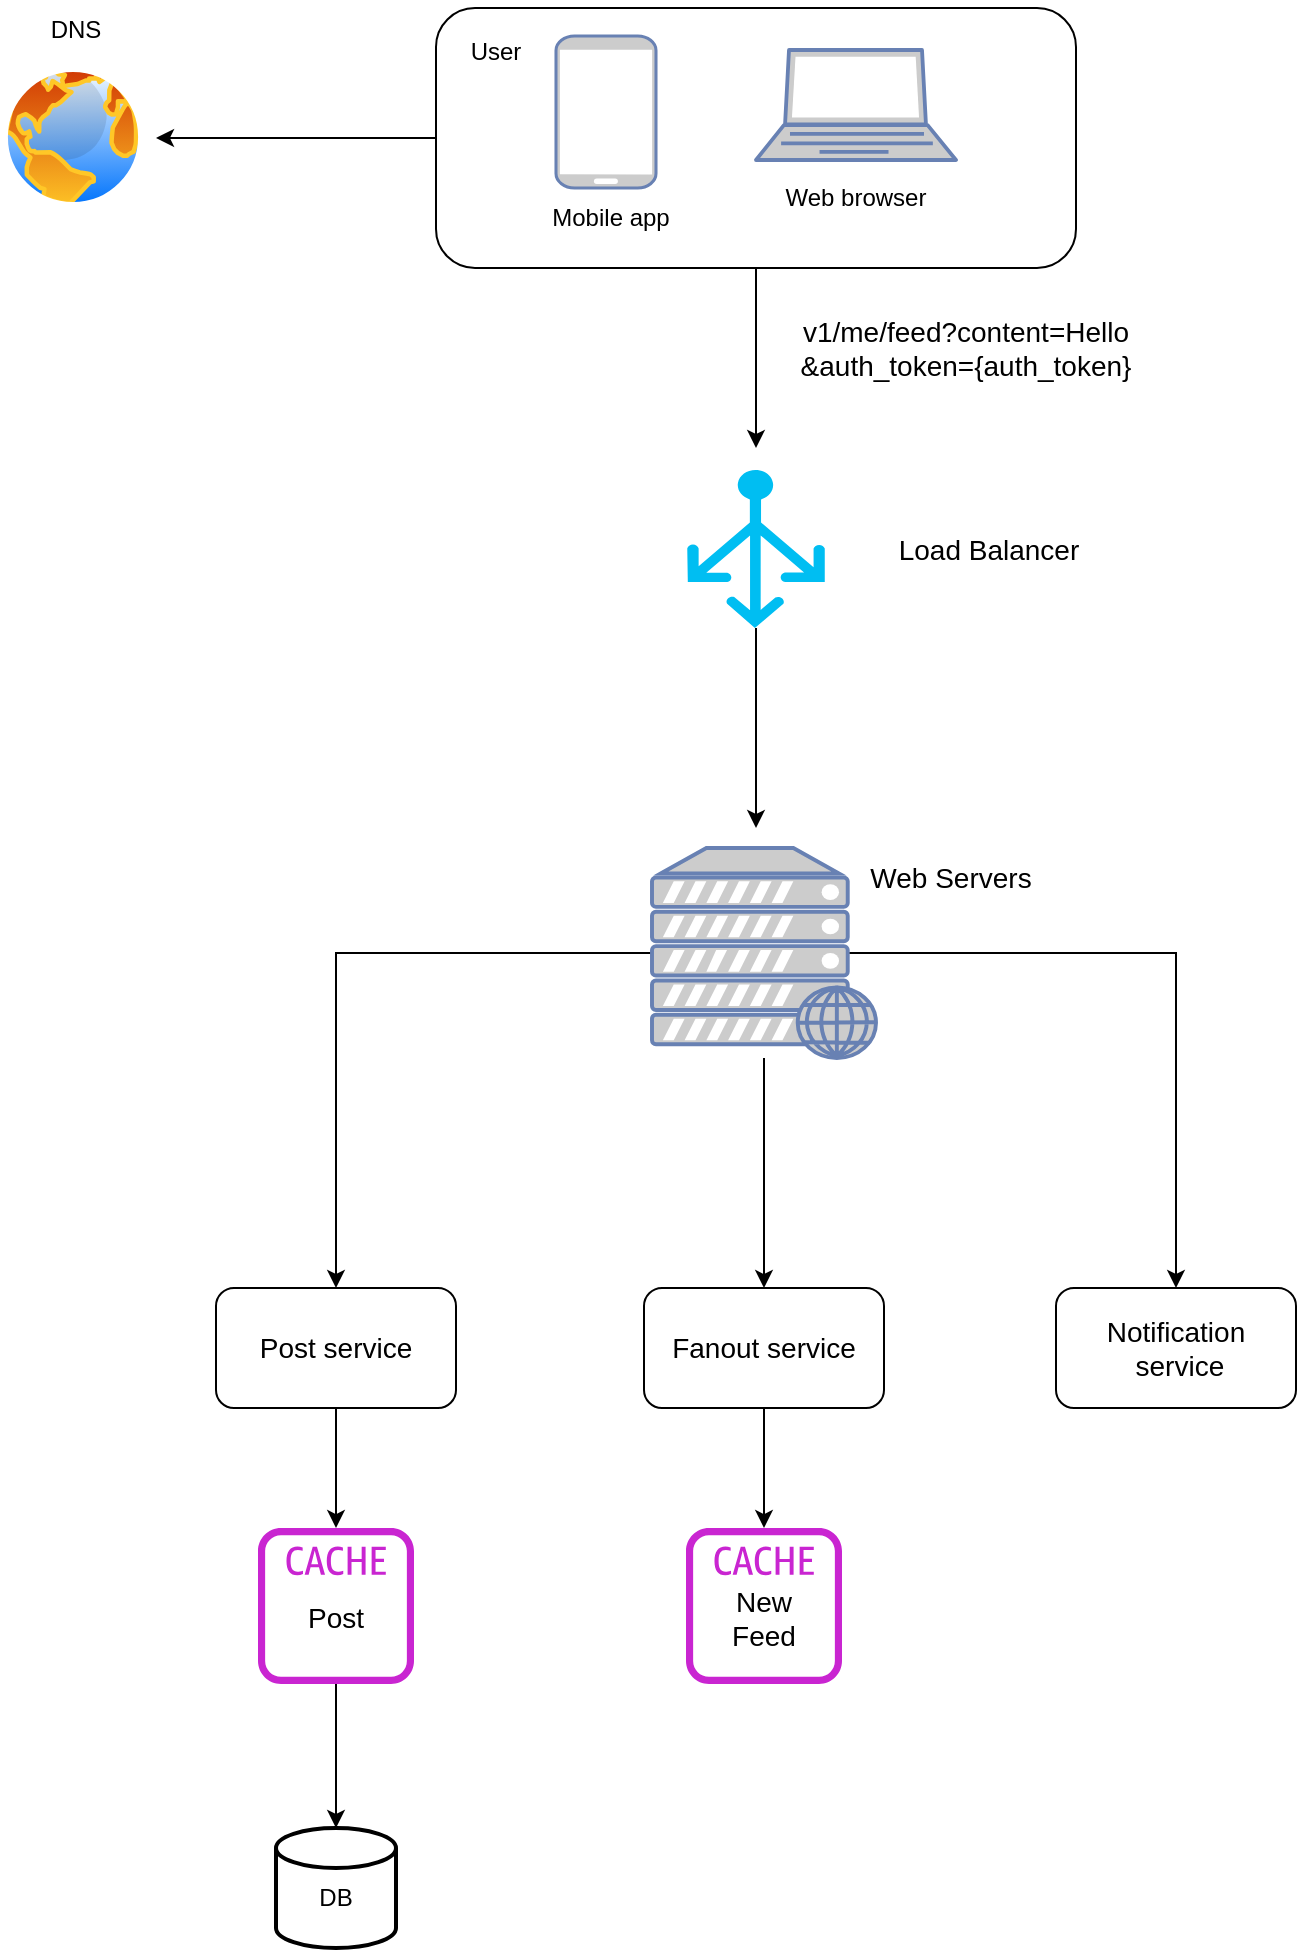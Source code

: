 <mxfile version="24.7.8">
  <diagram name="Page-1" id="NcLdYSK9F5F5aiknCc2m">
    <mxGraphModel dx="1194" dy="739" grid="1" gridSize="10" guides="1" tooltips="1" connect="1" arrows="1" fold="1" page="1" pageScale="1" pageWidth="827" pageHeight="1169" math="0" shadow="0">
      <root>
        <mxCell id="0" />
        <mxCell id="1" parent="0" />
        <mxCell id="2vCPaK8wBtJhJOKpyVR7-1" value="" style="image;aspect=fixed;perimeter=ellipsePerimeter;html=1;align=center;shadow=0;dashed=0;spacingTop=3;image=img/lib/active_directory/internet_globe.svg;" vertex="1" parent="1">
          <mxGeometry x="62" y="108" width="73" height="73" as="geometry" />
        </mxCell>
        <mxCell id="2vCPaK8wBtJhJOKpyVR7-2" value="DNS" style="text;html=1;align=center;verticalAlign=middle;whiteSpace=wrap;rounded=0;" vertex="1" parent="1">
          <mxGeometry x="70" y="76" width="60" height="30" as="geometry" />
        </mxCell>
        <mxCell id="2vCPaK8wBtJhJOKpyVR7-11" style="edgeStyle=orthogonalEdgeStyle;rounded=0;orthogonalLoop=1;jettySize=auto;html=1;" edge="1" parent="1" source="2vCPaK8wBtJhJOKpyVR7-3">
          <mxGeometry relative="1" as="geometry">
            <mxPoint x="140" y="145" as="targetPoint" />
          </mxGeometry>
        </mxCell>
        <mxCell id="2vCPaK8wBtJhJOKpyVR7-13" style="edgeStyle=orthogonalEdgeStyle;rounded=0;orthogonalLoop=1;jettySize=auto;html=1;" edge="1" parent="1" source="2vCPaK8wBtJhJOKpyVR7-3">
          <mxGeometry relative="1" as="geometry">
            <mxPoint x="440" y="300" as="targetPoint" />
          </mxGeometry>
        </mxCell>
        <mxCell id="2vCPaK8wBtJhJOKpyVR7-3" value="" style="rounded=1;whiteSpace=wrap;html=1;" vertex="1" parent="1">
          <mxGeometry x="280" y="80" width="320" height="130" as="geometry" />
        </mxCell>
        <mxCell id="2vCPaK8wBtJhJOKpyVR7-6" value="" style="fontColor=#0066CC;verticalAlign=top;verticalLabelPosition=bottom;labelPosition=center;align=center;html=1;outlineConnect=0;fillColor=#CCCCCC;strokeColor=#6881B3;gradientColor=none;gradientDirection=north;strokeWidth=2;shape=mxgraph.networks.mobile;" vertex="1" parent="1">
          <mxGeometry x="340" y="94" width="50" height="76" as="geometry" />
        </mxCell>
        <mxCell id="2vCPaK8wBtJhJOKpyVR7-7" value="" style="fontColor=#0066CC;verticalAlign=top;verticalLabelPosition=bottom;labelPosition=center;align=center;html=1;outlineConnect=0;fillColor=#CCCCCC;strokeColor=#6881B3;gradientColor=none;gradientDirection=north;strokeWidth=2;shape=mxgraph.networks.laptop;" vertex="1" parent="1">
          <mxGeometry x="440" y="101" width="100" height="55" as="geometry" />
        </mxCell>
        <mxCell id="2vCPaK8wBtJhJOKpyVR7-8" value="Mobile app" style="text;html=1;align=center;verticalAlign=middle;whiteSpace=wrap;rounded=0;" vertex="1" parent="1">
          <mxGeometry x="335" y="170" width="65" height="30" as="geometry" />
        </mxCell>
        <mxCell id="2vCPaK8wBtJhJOKpyVR7-9" value="Web browser" style="text;html=1;align=center;verticalAlign=middle;whiteSpace=wrap;rounded=0;" vertex="1" parent="1">
          <mxGeometry x="440" y="160" width="100" height="30" as="geometry" />
        </mxCell>
        <mxCell id="2vCPaK8wBtJhJOKpyVR7-10" value="User" style="text;html=1;align=center;verticalAlign=middle;whiteSpace=wrap;rounded=0;" vertex="1" parent="1">
          <mxGeometry x="280" y="87" width="60" height="30" as="geometry" />
        </mxCell>
        <mxCell id="2vCPaK8wBtJhJOKpyVR7-17" style="edgeStyle=orthogonalEdgeStyle;rounded=0;orthogonalLoop=1;jettySize=auto;html=1;" edge="1" parent="1" source="2vCPaK8wBtJhJOKpyVR7-12">
          <mxGeometry relative="1" as="geometry">
            <mxPoint x="440.005" y="490" as="targetPoint" />
          </mxGeometry>
        </mxCell>
        <mxCell id="2vCPaK8wBtJhJOKpyVR7-12" value="" style="verticalLabelPosition=bottom;html=1;verticalAlign=top;align=center;strokeColor=none;fillColor=#00BEF2;shape=mxgraph.azure.load_balancer_generic;pointerEvents=1;" vertex="1" parent="1">
          <mxGeometry x="405.63" y="311" width="68.75" height="79" as="geometry" />
        </mxCell>
        <mxCell id="2vCPaK8wBtJhJOKpyVR7-14" value="&lt;font style=&quot;font-size: 14px;&quot;&gt;v1/me/feed?content=Hello&lt;br&gt;&amp;amp;auth_token={auth_token}&lt;/font&gt;" style="text;html=1;align=center;verticalAlign=middle;whiteSpace=wrap;rounded=0;" vertex="1" parent="1">
          <mxGeometry x="450" y="220" width="190" height="60" as="geometry" />
        </mxCell>
        <mxCell id="2vCPaK8wBtJhJOKpyVR7-23" style="edgeStyle=orthogonalEdgeStyle;rounded=0;orthogonalLoop=1;jettySize=auto;html=1;entryX=0.5;entryY=0;entryDx=0;entryDy=0;" edge="1" parent="1" source="2vCPaK8wBtJhJOKpyVR7-16" target="2vCPaK8wBtJhJOKpyVR7-20">
          <mxGeometry relative="1" as="geometry" />
        </mxCell>
        <mxCell id="2vCPaK8wBtJhJOKpyVR7-24" style="edgeStyle=orthogonalEdgeStyle;rounded=0;orthogonalLoop=1;jettySize=auto;html=1;entryX=0.5;entryY=0;entryDx=0;entryDy=0;exitX=0.88;exitY=0.5;exitDx=0;exitDy=0;exitPerimeter=0;" edge="1" parent="1" source="2vCPaK8wBtJhJOKpyVR7-16" target="2vCPaK8wBtJhJOKpyVR7-22">
          <mxGeometry relative="1" as="geometry" />
        </mxCell>
        <mxCell id="2vCPaK8wBtJhJOKpyVR7-31" style="edgeStyle=orthogonalEdgeStyle;rounded=0;orthogonalLoop=1;jettySize=auto;html=1;entryX=0.5;entryY=0;entryDx=0;entryDy=0;" edge="1" parent="1" source="2vCPaK8wBtJhJOKpyVR7-16" target="2vCPaK8wBtJhJOKpyVR7-21">
          <mxGeometry relative="1" as="geometry">
            <mxPoint x="444" y="710" as="targetPoint" />
          </mxGeometry>
        </mxCell>
        <mxCell id="2vCPaK8wBtJhJOKpyVR7-16" value="" style="fontColor=#0066CC;verticalAlign=top;verticalLabelPosition=bottom;labelPosition=center;align=center;html=1;outlineConnect=0;fillColor=#CCCCCC;strokeColor=#6881B3;gradientColor=none;gradientDirection=north;strokeWidth=2;shape=mxgraph.networks.web_server;" vertex="1" parent="1">
          <mxGeometry x="388" y="500" width="112" height="105" as="geometry" />
        </mxCell>
        <mxCell id="2vCPaK8wBtJhJOKpyVR7-18" value="&lt;font style=&quot;font-size: 14px;&quot;&gt;Load Balancer&lt;/font&gt;" style="text;html=1;align=center;verticalAlign=middle;whiteSpace=wrap;rounded=0;" vertex="1" parent="1">
          <mxGeometry x="493" y="335.5" width="127" height="30" as="geometry" />
        </mxCell>
        <mxCell id="2vCPaK8wBtJhJOKpyVR7-19" value="&lt;font style=&quot;font-size: 14px;&quot;&gt;Web Servers&lt;/font&gt;" style="text;html=1;align=center;verticalAlign=middle;whiteSpace=wrap;rounded=0;" vertex="1" parent="1">
          <mxGeometry x="474.38" y="500" width="127" height="30" as="geometry" />
        </mxCell>
        <mxCell id="2vCPaK8wBtJhJOKpyVR7-27" style="edgeStyle=orthogonalEdgeStyle;rounded=0;orthogonalLoop=1;jettySize=auto;html=1;" edge="1" parent="1" source="2vCPaK8wBtJhJOKpyVR7-20" target="2vCPaK8wBtJhJOKpyVR7-26">
          <mxGeometry relative="1" as="geometry" />
        </mxCell>
        <mxCell id="2vCPaK8wBtJhJOKpyVR7-20" value="&lt;font style=&quot;font-size: 14px;&quot;&gt;Post service&lt;/font&gt;" style="rounded=1;whiteSpace=wrap;html=1;" vertex="1" parent="1">
          <mxGeometry x="170" y="720" width="120" height="60" as="geometry" />
        </mxCell>
        <mxCell id="2vCPaK8wBtJhJOKpyVR7-34" style="edgeStyle=orthogonalEdgeStyle;rounded=0;orthogonalLoop=1;jettySize=auto;html=1;" edge="1" parent="1" source="2vCPaK8wBtJhJOKpyVR7-21" target="2vCPaK8wBtJhJOKpyVR7-29">
          <mxGeometry relative="1" as="geometry" />
        </mxCell>
        <mxCell id="2vCPaK8wBtJhJOKpyVR7-21" value="&lt;font style=&quot;font-size: 14px;&quot;&gt;Fanout service&lt;/font&gt;" style="rounded=1;whiteSpace=wrap;html=1;" vertex="1" parent="1">
          <mxGeometry x="384" y="720" width="120" height="60" as="geometry" />
        </mxCell>
        <mxCell id="2vCPaK8wBtJhJOKpyVR7-22" value="&lt;font style=&quot;font-size: 14px;&quot;&gt;Notification&lt;/font&gt;&lt;div&gt;&lt;font style=&quot;font-size: 14px;&quot;&gt;&amp;nbsp;service&lt;/font&gt;&lt;/div&gt;" style="rounded=1;whiteSpace=wrap;html=1;" vertex="1" parent="1">
          <mxGeometry x="590" y="720" width="120" height="60" as="geometry" />
        </mxCell>
        <mxCell id="2vCPaK8wBtJhJOKpyVR7-26" value="" style="sketch=0;outlineConnect=0;fontColor=#232F3E;gradientColor=none;fillColor=#C925D1;strokeColor=none;dashed=0;verticalLabelPosition=bottom;verticalAlign=top;align=center;html=1;fontSize=12;fontStyle=0;aspect=fixed;pointerEvents=1;shape=mxgraph.aws4.cache_node;" vertex="1" parent="1">
          <mxGeometry x="191" y="840" width="78" height="78" as="geometry" />
        </mxCell>
        <mxCell id="2vCPaK8wBtJhJOKpyVR7-28" value="&lt;font style=&quot;font-size: 14px;&quot;&gt;Post&lt;/font&gt;" style="text;html=1;align=center;verticalAlign=middle;whiteSpace=wrap;rounded=0;" vertex="1" parent="1">
          <mxGeometry x="200" y="870" width="60" height="30" as="geometry" />
        </mxCell>
        <mxCell id="2vCPaK8wBtJhJOKpyVR7-29" value="" style="sketch=0;outlineConnect=0;fontColor=#232F3E;gradientColor=none;fillColor=#C925D1;strokeColor=none;dashed=0;verticalLabelPosition=bottom;verticalAlign=top;align=center;html=1;fontSize=12;fontStyle=0;aspect=fixed;pointerEvents=1;shape=mxgraph.aws4.cache_node;" vertex="1" parent="1">
          <mxGeometry x="405" y="840" width="78" height="78" as="geometry" />
        </mxCell>
        <mxCell id="2vCPaK8wBtJhJOKpyVR7-30" value="&lt;font style=&quot;font-size: 14px;&quot;&gt;New Feed&lt;/font&gt;" style="text;html=1;align=center;verticalAlign=middle;whiteSpace=wrap;rounded=0;" vertex="1" parent="1">
          <mxGeometry x="414" y="870" width="60" height="30" as="geometry" />
        </mxCell>
        <mxCell id="2vCPaK8wBtJhJOKpyVR7-35" value="" style="strokeWidth=2;html=1;shape=mxgraph.flowchart.database;whiteSpace=wrap;" vertex="1" parent="1">
          <mxGeometry x="200" y="990" width="60" height="60" as="geometry" />
        </mxCell>
        <mxCell id="2vCPaK8wBtJhJOKpyVR7-36" style="edgeStyle=orthogonalEdgeStyle;rounded=0;orthogonalLoop=1;jettySize=auto;html=1;entryX=0.5;entryY=0;entryDx=0;entryDy=0;entryPerimeter=0;" edge="1" parent="1" source="2vCPaK8wBtJhJOKpyVR7-26" target="2vCPaK8wBtJhJOKpyVR7-35">
          <mxGeometry relative="1" as="geometry" />
        </mxCell>
        <mxCell id="2vCPaK8wBtJhJOKpyVR7-37" value="DB" style="text;html=1;align=center;verticalAlign=middle;whiteSpace=wrap;rounded=0;" vertex="1" parent="1">
          <mxGeometry x="200" y="1010" width="60" height="30" as="geometry" />
        </mxCell>
      </root>
    </mxGraphModel>
  </diagram>
</mxfile>
